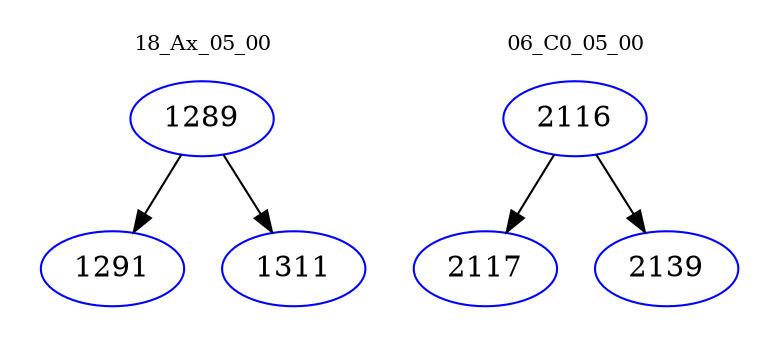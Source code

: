 digraph{
subgraph cluster_0 {
color = white
label = "18_Ax_05_00";
fontsize=10;
T0_1289 [label="1289", color="blue"]
T0_1289 -> T0_1291 [color="black"]
T0_1291 [label="1291", color="blue"]
T0_1289 -> T0_1311 [color="black"]
T0_1311 [label="1311", color="blue"]
}
subgraph cluster_1 {
color = white
label = "06_C0_05_00";
fontsize=10;
T1_2116 [label="2116", color="blue"]
T1_2116 -> T1_2117 [color="black"]
T1_2117 [label="2117", color="blue"]
T1_2116 -> T1_2139 [color="black"]
T1_2139 [label="2139", color="blue"]
}
}
